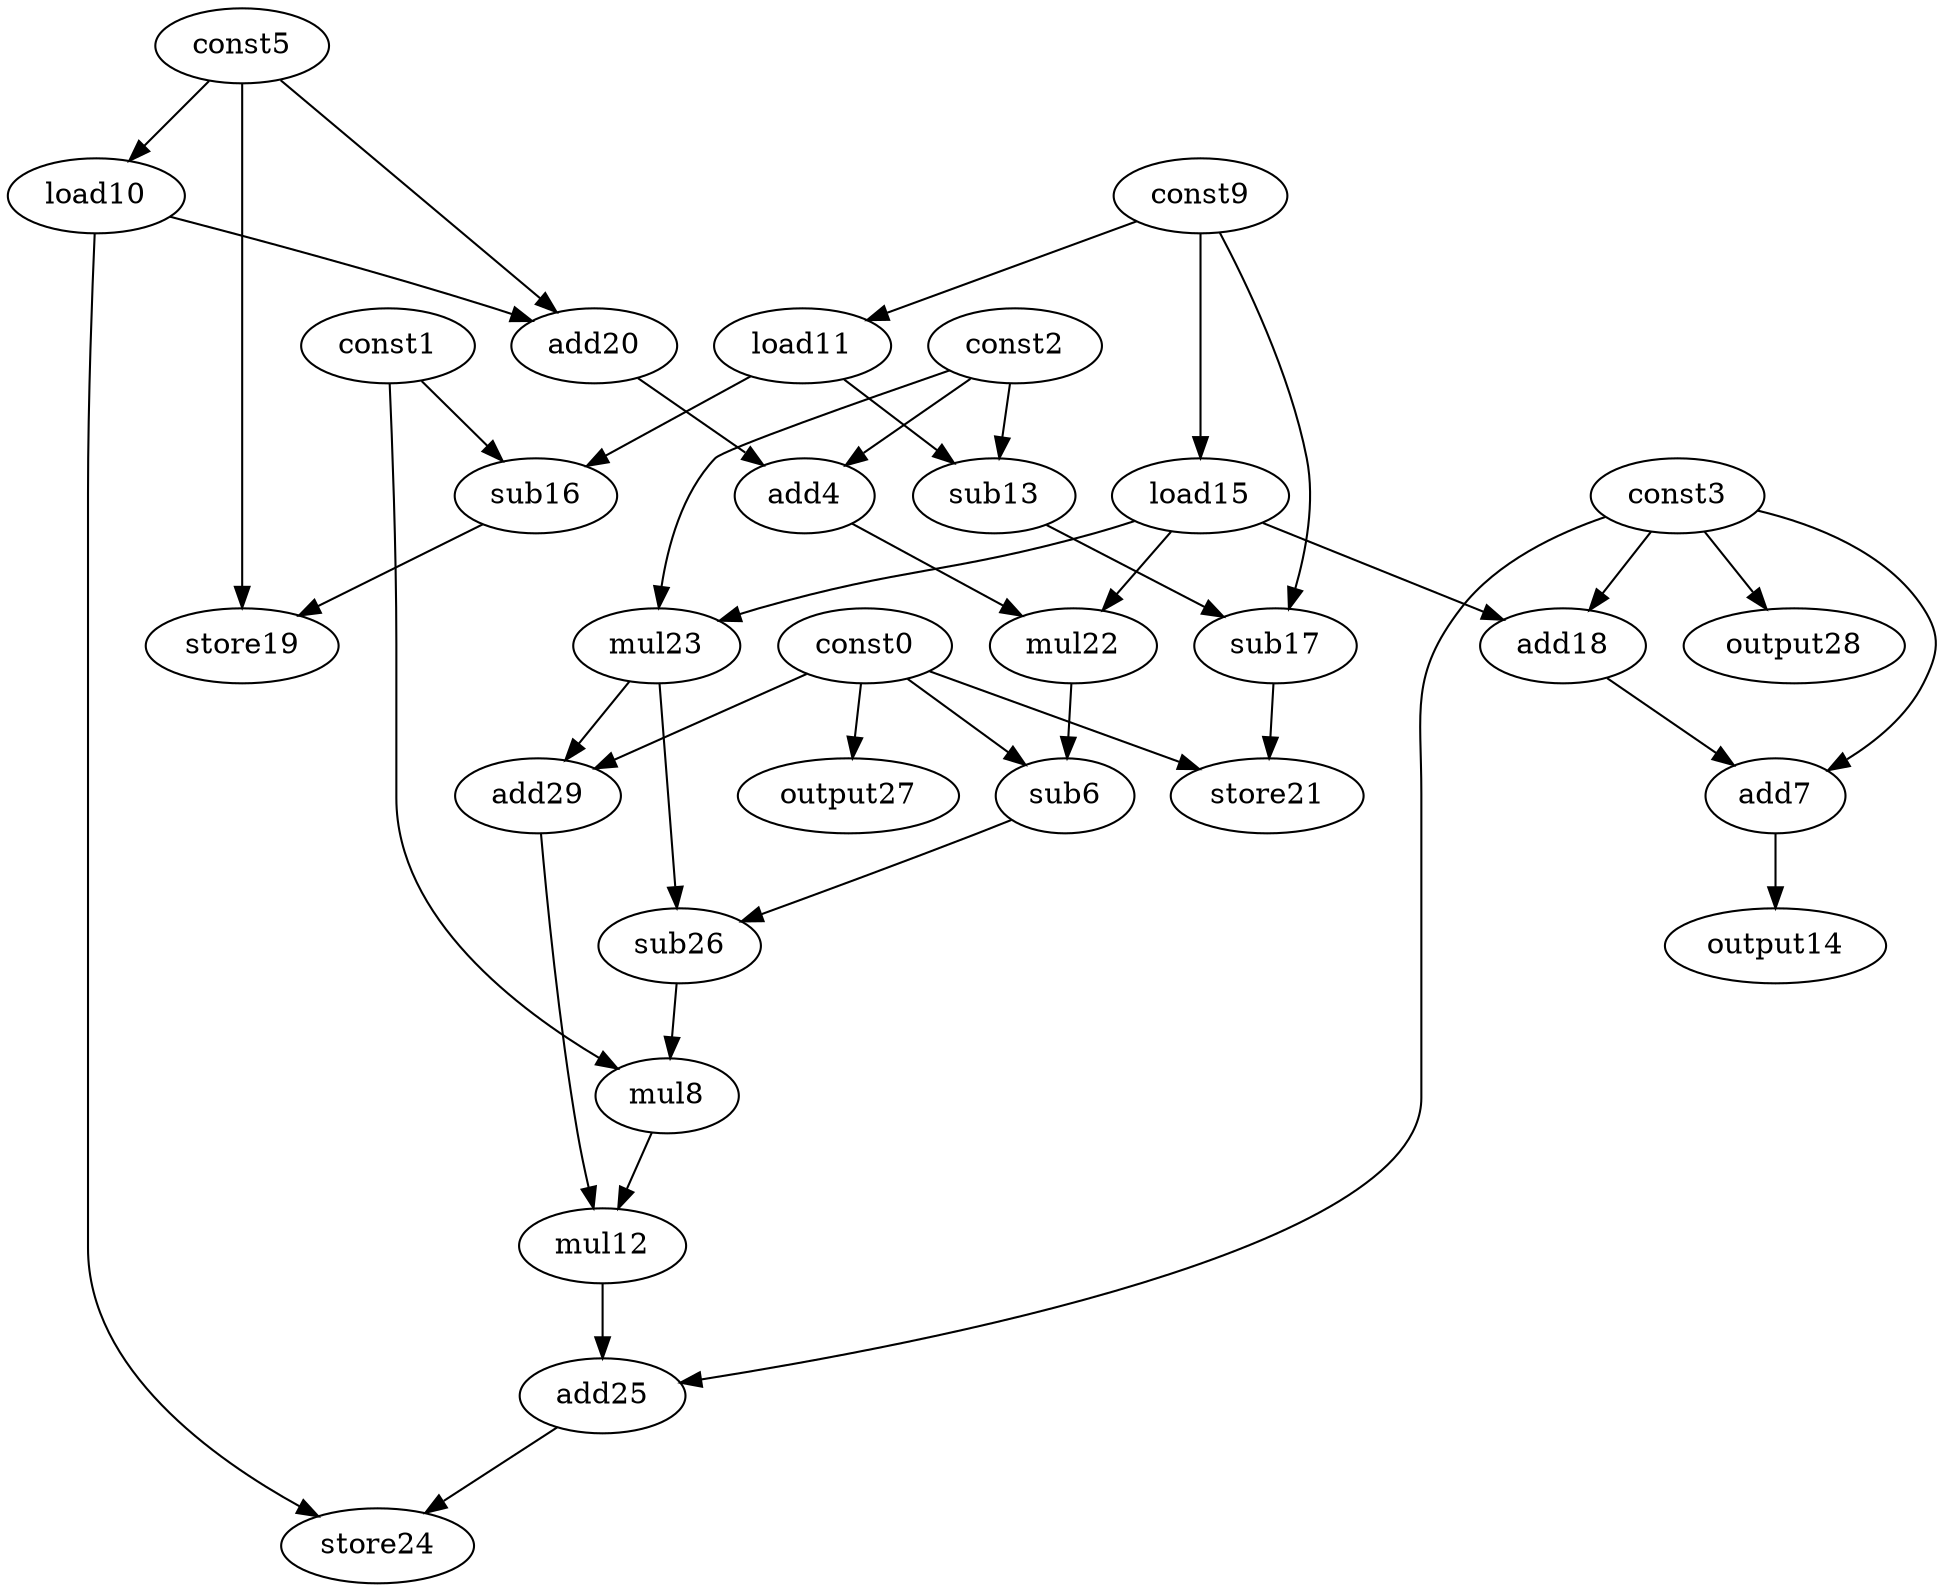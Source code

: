 digraph G { 
const0[opcode=const]; 
const1[opcode=const]; 
const2[opcode=const]; 
const3[opcode=const]; 
add4[opcode=add]; 
const5[opcode=const]; 
sub6[opcode=sub]; 
add7[opcode=add]; 
mul8[opcode=mul]; 
const9[opcode=const]; 
load10[opcode=load]; 
load11[opcode=load]; 
mul12[opcode=mul]; 
sub13[opcode=sub]; 
output14[opcode=output]; 
load15[opcode=load]; 
sub16[opcode=sub]; 
sub17[opcode=sub]; 
add18[opcode=add]; 
store19[opcode=store]; 
add20[opcode=add]; 
store21[opcode=store]; 
mul22[opcode=mul]; 
mul23[opcode=mul]; 
store24[opcode=store]; 
add25[opcode=add]; 
sub26[opcode=sub]; 
output27[opcode=output]; 
output28[opcode=output]; 
add29[opcode=add]; 
const5->load10[operand=0];
const9->load11[operand=0];
const9->load15[operand=0];
const0->output27[operand=0];
const3->output28[operand=0];
const2->sub13[operand=0];
load11->sub13[operand=1];
const1->sub16[operand=0];
load11->sub16[operand=1];
const3->add18[operand=0];
load15->add18[operand=1];
load10->add20[operand=0];
const5->add20[operand=1];
const2->mul23[operand=0];
load15->mul23[operand=1];
const2->add4[operand=0];
add20->add4[operand=1];
add18->add7[operand=0];
const3->add7[operand=1];
const9->sub17[operand=0];
sub13->sub17[operand=1];
sub16->store19[operand=0];
const5->store19[operand=1];
const0->add29[operand=0];
mul23->add29[operand=1];
add7->output14[operand=0];
const0->store21[operand=0];
sub17->store21[operand=1];
add4->mul22[operand=0];
load15->mul22[operand=1];
const0->sub6[operand=0];
mul22->sub6[operand=1];
sub6->sub26[operand=0];
mul23->sub26[operand=1];
const1->mul8[operand=0];
sub26->mul8[operand=1];
mul8->mul12[operand=0];
add29->mul12[operand=1];
const3->add25[operand=0];
mul12->add25[operand=1];
add25->store24[operand=0];
load10->store24[operand=1];
}
